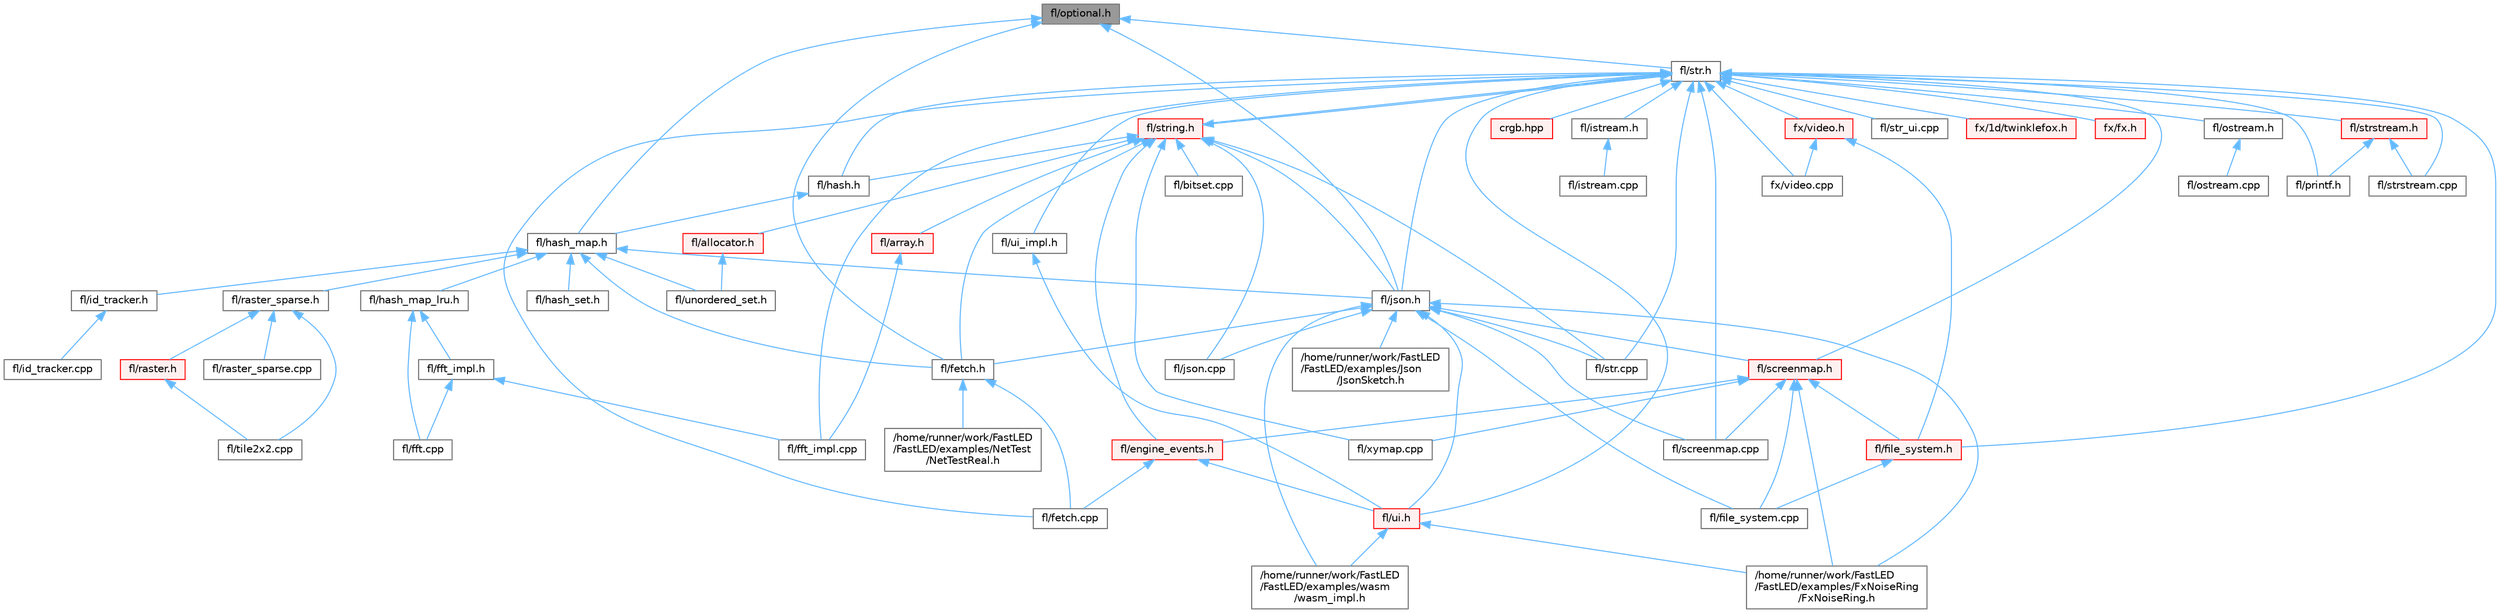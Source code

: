 digraph "fl/optional.h"
{
 // INTERACTIVE_SVG=YES
 // LATEX_PDF_SIZE
  bgcolor="transparent";
  edge [fontname=Helvetica,fontsize=10,labelfontname=Helvetica,labelfontsize=10];
  node [fontname=Helvetica,fontsize=10,shape=box,height=0.2,width=0.4];
  Node1 [id="Node000001",label="fl/optional.h",height=0.2,width=0.4,color="gray40", fillcolor="grey60", style="filled", fontcolor="black",tooltip=" "];
  Node1 -> Node2 [id="edge1_Node000001_Node000002",dir="back",color="steelblue1",style="solid",tooltip=" "];
  Node2 [id="Node000002",label="fl/fetch.h",height=0.2,width=0.4,color="grey40", fillcolor="white", style="filled",URL="$d6/d6a/fetch_8h.html",tooltip="Unified HTTP fetch API for FastLED (cross-platform)"];
  Node2 -> Node3 [id="edge2_Node000002_Node000003",dir="back",color="steelblue1",style="solid",tooltip=" "];
  Node3 [id="Node000003",label="/home/runner/work/FastLED\l/FastLED/examples/NetTest\l/NetTestReal.h",height=0.2,width=0.4,color="grey40", fillcolor="white", style="filled",URL="$d5/dec/_net_test_real_8h.html",tooltip=" "];
  Node2 -> Node4 [id="edge3_Node000002_Node000004",dir="back",color="steelblue1",style="solid",tooltip=" "];
  Node4 [id="Node000004",label="fl/fetch.cpp",height=0.2,width=0.4,color="grey40", fillcolor="white", style="filled",URL="$d9/ddd/fetch_8cpp.html",tooltip=" "];
  Node1 -> Node5 [id="edge4_Node000001_Node000005",dir="back",color="steelblue1",style="solid",tooltip=" "];
  Node5 [id="Node000005",label="fl/hash_map.h",height=0.2,width=0.4,color="grey40", fillcolor="white", style="filled",URL="$d6/d13/hash__map_8h.html",tooltip=" "];
  Node5 -> Node2 [id="edge5_Node000005_Node000002",dir="back",color="steelblue1",style="solid",tooltip=" "];
  Node5 -> Node6 [id="edge6_Node000005_Node000006",dir="back",color="steelblue1",style="solid",tooltip=" "];
  Node6 [id="Node000006",label="fl/hash_map_lru.h",height=0.2,width=0.4,color="grey40", fillcolor="white", style="filled",URL="$dd/d0c/hash__map__lru_8h.html",tooltip=" "];
  Node6 -> Node7 [id="edge7_Node000006_Node000007",dir="back",color="steelblue1",style="solid",tooltip=" "];
  Node7 [id="Node000007",label="fl/fft.cpp",height=0.2,width=0.4,color="grey40", fillcolor="white", style="filled",URL="$db/d03/fft_8cpp.html",tooltip=" "];
  Node6 -> Node8 [id="edge8_Node000006_Node000008",dir="back",color="steelblue1",style="solid",tooltip=" "];
  Node8 [id="Node000008",label="fl/fft_impl.h",height=0.2,width=0.4,color="grey40", fillcolor="white", style="filled",URL="$df/d73/fft__impl_8h.html",tooltip=" "];
  Node8 -> Node7 [id="edge9_Node000008_Node000007",dir="back",color="steelblue1",style="solid",tooltip=" "];
  Node8 -> Node9 [id="edge10_Node000008_Node000009",dir="back",color="steelblue1",style="solid",tooltip=" "];
  Node9 [id="Node000009",label="fl/fft_impl.cpp",height=0.2,width=0.4,color="grey40", fillcolor="white", style="filled",URL="$d1/dff/fft__impl_8cpp.html",tooltip=" "];
  Node5 -> Node10 [id="edge11_Node000005_Node000010",dir="back",color="steelblue1",style="solid",tooltip=" "];
  Node10 [id="Node000010",label="fl/hash_set.h",height=0.2,width=0.4,color="grey40", fillcolor="white", style="filled",URL="$dc/de3/hash__set_8h.html",tooltip=" "];
  Node5 -> Node11 [id="edge12_Node000005_Node000011",dir="back",color="steelblue1",style="solid",tooltip=" "];
  Node11 [id="Node000011",label="fl/id_tracker.h",height=0.2,width=0.4,color="grey40", fillcolor="white", style="filled",URL="$df/d0a/id__tracker_8h.html",tooltip=" "];
  Node11 -> Node12 [id="edge13_Node000011_Node000012",dir="back",color="steelblue1",style="solid",tooltip=" "];
  Node12 [id="Node000012",label="fl/id_tracker.cpp",height=0.2,width=0.4,color="grey40", fillcolor="white", style="filled",URL="$df/de6/id__tracker_8cpp.html",tooltip=" "];
  Node5 -> Node13 [id="edge14_Node000005_Node000013",dir="back",color="steelblue1",style="solid",tooltip=" "];
  Node13 [id="Node000013",label="fl/json.h",height=0.2,width=0.4,color="grey40", fillcolor="white", style="filled",URL="$d7/d91/fl_2json_8h.html",tooltip="FastLED's Elegant JSON Library: fl::Json"];
  Node13 -> Node14 [id="edge15_Node000013_Node000014",dir="back",color="steelblue1",style="solid",tooltip=" "];
  Node14 [id="Node000014",label="/home/runner/work/FastLED\l/FastLED/examples/FxNoiseRing\l/FxNoiseRing.h",height=0.2,width=0.4,color="grey40", fillcolor="white", style="filled",URL="$d5/d77/_fx_noise_ring_8h.html",tooltip=" "];
  Node13 -> Node15 [id="edge16_Node000013_Node000015",dir="back",color="steelblue1",style="solid",tooltip=" "];
  Node15 [id="Node000015",label="/home/runner/work/FastLED\l/FastLED/examples/Json\l/JsonSketch.h",height=0.2,width=0.4,color="grey40", fillcolor="white", style="filled",URL="$d0/dd3/_json_sketch_8h.html",tooltip=" "];
  Node13 -> Node16 [id="edge17_Node000013_Node000016",dir="back",color="steelblue1",style="solid",tooltip=" "];
  Node16 [id="Node000016",label="/home/runner/work/FastLED\l/FastLED/examples/wasm\l/wasm_impl.h",height=0.2,width=0.4,color="grey40", fillcolor="white", style="filled",URL="$da/d40/wasm__impl_8h.html",tooltip=" "];
  Node13 -> Node2 [id="edge18_Node000013_Node000002",dir="back",color="steelblue1",style="solid",tooltip=" "];
  Node13 -> Node17 [id="edge19_Node000013_Node000017",dir="back",color="steelblue1",style="solid",tooltip=" "];
  Node17 [id="Node000017",label="fl/file_system.cpp",height=0.2,width=0.4,color="grey40", fillcolor="white", style="filled",URL="$d4/d37/file__system_8cpp.html",tooltip=" "];
  Node13 -> Node18 [id="edge20_Node000013_Node000018",dir="back",color="steelblue1",style="solid",tooltip=" "];
  Node18 [id="Node000018",label="fl/json.cpp",height=0.2,width=0.4,color="grey40", fillcolor="white", style="filled",URL="$dd/d55/json_8cpp.html",tooltip=" "];
  Node13 -> Node19 [id="edge21_Node000013_Node000019",dir="back",color="steelblue1",style="solid",tooltip=" "];
  Node19 [id="Node000019",label="fl/screenmap.cpp",height=0.2,width=0.4,color="grey40", fillcolor="white", style="filled",URL="$d9/d6f/screenmap_8cpp.html",tooltip=" "];
  Node13 -> Node20 [id="edge22_Node000013_Node000020",dir="back",color="steelblue1",style="solid",tooltip=" "];
  Node20 [id="Node000020",label="fl/screenmap.h",height=0.2,width=0.4,color="red", fillcolor="#FFF0F0", style="filled",URL="$d7/d97/screenmap_8h.html",tooltip=" "];
  Node20 -> Node14 [id="edge23_Node000020_Node000014",dir="back",color="steelblue1",style="solid",tooltip=" "];
  Node20 -> Node174 [id="edge24_Node000020_Node000174",dir="back",color="steelblue1",style="solid",tooltip=" "];
  Node174 [id="Node000174",label="fl/engine_events.h",height=0.2,width=0.4,color="red", fillcolor="#FFF0F0", style="filled",URL="$db/dc0/engine__events_8h.html",tooltip=" "];
  Node174 -> Node4 [id="edge25_Node000174_Node000004",dir="back",color="steelblue1",style="solid",tooltip=" "];
  Node174 -> Node176 [id="edge26_Node000174_Node000176",dir="back",color="steelblue1",style="solid",tooltip=" "];
  Node176 [id="Node000176",label="fl/ui.h",height=0.2,width=0.4,color="red", fillcolor="#FFF0F0", style="filled",URL="$d9/d3b/ui_8h.html",tooltip=" "];
  Node176 -> Node14 [id="edge27_Node000176_Node000014",dir="back",color="steelblue1",style="solid",tooltip=" "];
  Node176 -> Node16 [id="edge28_Node000176_Node000016",dir="back",color="steelblue1",style="solid",tooltip=" "];
  Node20 -> Node17 [id="edge29_Node000020_Node000017",dir="back",color="steelblue1",style="solid",tooltip=" "];
  Node20 -> Node185 [id="edge30_Node000020_Node000185",dir="back",color="steelblue1",style="solid",tooltip=" "];
  Node185 [id="Node000185",label="fl/file_system.h",height=0.2,width=0.4,color="red", fillcolor="#FFF0F0", style="filled",URL="$d6/d8d/file__system_8h.html",tooltip=" "];
  Node185 -> Node17 [id="edge31_Node000185_Node000017",dir="back",color="steelblue1",style="solid",tooltip=" "];
  Node20 -> Node19 [id="edge32_Node000020_Node000019",dir="back",color="steelblue1",style="solid",tooltip=" "];
  Node20 -> Node193 [id="edge33_Node000020_Node000193",dir="back",color="steelblue1",style="solid",tooltip=" "];
  Node193 [id="Node000193",label="fl/xymap.cpp",height=0.2,width=0.4,color="grey40", fillcolor="white", style="filled",URL="$d7/d09/xymap_8cpp.html",tooltip=" "];
  Node13 -> Node194 [id="edge34_Node000013_Node000194",dir="back",color="steelblue1",style="solid",tooltip=" "];
  Node194 [id="Node000194",label="fl/str.cpp",height=0.2,width=0.4,color="grey40", fillcolor="white", style="filled",URL="$d1/d1f/str_8cpp.html",tooltip=" "];
  Node13 -> Node176 [id="edge35_Node000013_Node000176",dir="back",color="steelblue1",style="solid",tooltip=" "];
  Node5 -> Node195 [id="edge36_Node000005_Node000195",dir="back",color="steelblue1",style="solid",tooltip=" "];
  Node195 [id="Node000195",label="fl/raster_sparse.h",height=0.2,width=0.4,color="grey40", fillcolor="white", style="filled",URL="$d4/df9/raster__sparse_8h.html",tooltip=" "];
  Node195 -> Node196 [id="edge37_Node000195_Node000196",dir="back",color="steelblue1",style="solid",tooltip=" "];
  Node196 [id="Node000196",label="fl/raster.h",height=0.2,width=0.4,color="red", fillcolor="#FFF0F0", style="filled",URL="$d1/d1e/raster_8h.html",tooltip=" "];
  Node196 -> Node197 [id="edge38_Node000196_Node000197",dir="back",color="steelblue1",style="solid",tooltip=" "];
  Node197 [id="Node000197",label="fl/tile2x2.cpp",height=0.2,width=0.4,color="grey40", fillcolor="white", style="filled",URL="$db/d15/tile2x2_8cpp.html",tooltip=" "];
  Node195 -> Node200 [id="edge39_Node000195_Node000200",dir="back",color="steelblue1",style="solid",tooltip=" "];
  Node200 [id="Node000200",label="fl/raster_sparse.cpp",height=0.2,width=0.4,color="grey40", fillcolor="white", style="filled",URL="$d7/d58/raster__sparse_8cpp.html",tooltip=" "];
  Node195 -> Node197 [id="edge40_Node000195_Node000197",dir="back",color="steelblue1",style="solid",tooltip=" "];
  Node5 -> Node201 [id="edge41_Node000005_Node000201",dir="back",color="steelblue1",style="solid",tooltip=" "];
  Node201 [id="Node000201",label="fl/unordered_set.h",height=0.2,width=0.4,color="grey40", fillcolor="white", style="filled",URL="$df/d26/unordered__set_8h.html",tooltip=" "];
  Node1 -> Node13 [id="edge42_Node000001_Node000013",dir="back",color="steelblue1",style="solid",tooltip=" "];
  Node1 -> Node202 [id="edge43_Node000001_Node000202",dir="back",color="steelblue1",style="solid",tooltip=" "];
  Node202 [id="Node000202",label="fl/str.h",height=0.2,width=0.4,color="grey40", fillcolor="white", style="filled",URL="$d1/d93/str_8h.html",tooltip=" "];
  Node202 -> Node156 [id="edge44_Node000202_Node000156",dir="back",color="steelblue1",style="solid",tooltip=" "];
  Node156 [id="Node000156",label="crgb.hpp",height=0.2,width=0.4,color="red", fillcolor="#FFF0F0", style="filled",URL="$d0/d4b/crgb_8hpp.html",tooltip="Defines utility functions for the red, green, and blue (RGB) pixel struct."];
  Node202 -> Node4 [id="edge45_Node000202_Node000004",dir="back",color="steelblue1",style="solid",tooltip=" "];
  Node202 -> Node9 [id="edge46_Node000202_Node000009",dir="back",color="steelblue1",style="solid",tooltip=" "];
  Node202 -> Node185 [id="edge47_Node000202_Node000185",dir="back",color="steelblue1",style="solid",tooltip=" "];
  Node202 -> Node203 [id="edge48_Node000202_Node000203",dir="back",color="steelblue1",style="solid",tooltip=" "];
  Node203 [id="Node000203",label="fl/hash.h",height=0.2,width=0.4,color="grey40", fillcolor="white", style="filled",URL="$db/dfb/hash_8h.html",tooltip=" "];
  Node203 -> Node5 [id="edge49_Node000203_Node000005",dir="back",color="steelblue1",style="solid",tooltip=" "];
  Node202 -> Node204 [id="edge50_Node000202_Node000204",dir="back",color="steelblue1",style="solid",tooltip=" "];
  Node204 [id="Node000204",label="fl/istream.h",height=0.2,width=0.4,color="grey40", fillcolor="white", style="filled",URL="$db/dc9/istream_8h.html",tooltip=" "];
  Node204 -> Node205 [id="edge51_Node000204_Node000205",dir="back",color="steelblue1",style="solid",tooltip=" "];
  Node205 [id="Node000205",label="fl/istream.cpp",height=0.2,width=0.4,color="grey40", fillcolor="white", style="filled",URL="$d7/d52/istream_8cpp.html",tooltip=" "];
  Node202 -> Node13 [id="edge52_Node000202_Node000013",dir="back",color="steelblue1",style="solid",tooltip=" "];
  Node202 -> Node206 [id="edge53_Node000202_Node000206",dir="back",color="steelblue1",style="solid",tooltip=" "];
  Node206 [id="Node000206",label="fl/ostream.h",height=0.2,width=0.4,color="grey40", fillcolor="white", style="filled",URL="$dc/d64/ostream_8h.html",tooltip=" "];
  Node206 -> Node207 [id="edge54_Node000206_Node000207",dir="back",color="steelblue1",style="solid",tooltip=" "];
  Node207 [id="Node000207",label="fl/ostream.cpp",height=0.2,width=0.4,color="grey40", fillcolor="white", style="filled",URL="$dd/d66/ostream_8cpp.html",tooltip=" "];
  Node202 -> Node208 [id="edge55_Node000202_Node000208",dir="back",color="steelblue1",style="solid",tooltip=" "];
  Node208 [id="Node000208",label="fl/printf.h",height=0.2,width=0.4,color="grey40", fillcolor="white", style="filled",URL="$d3/d6b/printf_8h.html",tooltip=" "];
  Node202 -> Node19 [id="edge56_Node000202_Node000019",dir="back",color="steelblue1",style="solid",tooltip=" "];
  Node202 -> Node20 [id="edge57_Node000202_Node000020",dir="back",color="steelblue1",style="solid",tooltip=" "];
  Node202 -> Node194 [id="edge58_Node000202_Node000194",dir="back",color="steelblue1",style="solid",tooltip=" "];
  Node202 -> Node209 [id="edge59_Node000202_Node000209",dir="back",color="steelblue1",style="solid",tooltip=" "];
  Node209 [id="Node000209",label="fl/str_ui.cpp",height=0.2,width=0.4,color="grey40", fillcolor="white", style="filled",URL="$da/d80/str__ui_8cpp.html",tooltip=" "];
  Node202 -> Node210 [id="edge60_Node000202_Node000210",dir="back",color="steelblue1",style="solid",tooltip=" "];
  Node210 [id="Node000210",label="fl/string.h",height=0.2,width=0.4,color="red", fillcolor="#FFF0F0", style="filled",URL="$da/d66/string_8h.html",tooltip=" "];
  Node210 -> Node211 [id="edge61_Node000210_Node000211",dir="back",color="steelblue1",style="solid",tooltip=" "];
  Node211 [id="Node000211",label="fl/allocator.h",height=0.2,width=0.4,color="red", fillcolor="#FFF0F0", style="filled",URL="$da/da9/allocator_8h.html",tooltip=" "];
  Node211 -> Node201 [id="edge62_Node000211_Node000201",dir="back",color="steelblue1",style="solid",tooltip=" "];
  Node210 -> Node301 [id="edge63_Node000210_Node000301",dir="back",color="steelblue1",style="solid",tooltip=" "];
  Node301 [id="Node000301",label="fl/array.h",height=0.2,width=0.4,color="red", fillcolor="#FFF0F0", style="filled",URL="$db/d63/array_8h.html",tooltip=" "];
  Node301 -> Node9 [id="edge64_Node000301_Node000009",dir="back",color="steelblue1",style="solid",tooltip=" "];
  Node210 -> Node302 [id="edge65_Node000210_Node000302",dir="back",color="steelblue1",style="solid",tooltip=" "];
  Node302 [id="Node000302",label="fl/bitset.cpp",height=0.2,width=0.4,color="grey40", fillcolor="white", style="filled",URL="$dc/d7b/bitset_8cpp.html",tooltip=" "];
  Node210 -> Node174 [id="edge66_Node000210_Node000174",dir="back",color="steelblue1",style="solid",tooltip=" "];
  Node210 -> Node2 [id="edge67_Node000210_Node000002",dir="back",color="steelblue1",style="solid",tooltip=" "];
  Node210 -> Node203 [id="edge68_Node000210_Node000203",dir="back",color="steelblue1",style="solid",tooltip=" "];
  Node210 -> Node18 [id="edge69_Node000210_Node000018",dir="back",color="steelblue1",style="solid",tooltip=" "];
  Node210 -> Node13 [id="edge70_Node000210_Node000013",dir="back",color="steelblue1",style="solid",tooltip=" "];
  Node210 -> Node194 [id="edge71_Node000210_Node000194",dir="back",color="steelblue1",style="solid",tooltip=" "];
  Node210 -> Node202 [id="edge72_Node000210_Node000202",dir="back",color="steelblue1",style="solid",tooltip=" "];
  Node210 -> Node193 [id="edge73_Node000210_Node000193",dir="back",color="steelblue1",style="solid",tooltip=" "];
  Node202 -> Node248 [id="edge74_Node000202_Node000248",dir="back",color="steelblue1",style="solid",tooltip=" "];
  Node248 [id="Node000248",label="fl/strstream.cpp",height=0.2,width=0.4,color="grey40", fillcolor="white", style="filled",URL="$d3/d80/strstream_8cpp.html",tooltip=" "];
  Node202 -> Node321 [id="edge75_Node000202_Node000321",dir="back",color="steelblue1",style="solid",tooltip=" "];
  Node321 [id="Node000321",label="fl/strstream.h",height=0.2,width=0.4,color="red", fillcolor="#FFF0F0", style="filled",URL="$d8/d00/strstream_8h.html",tooltip=" "];
  Node321 -> Node208 [id="edge76_Node000321_Node000208",dir="back",color="steelblue1",style="solid",tooltip=" "];
  Node321 -> Node248 [id="edge77_Node000321_Node000248",dir="back",color="steelblue1",style="solid",tooltip=" "];
  Node202 -> Node176 [id="edge78_Node000202_Node000176",dir="back",color="steelblue1",style="solid",tooltip=" "];
  Node202 -> Node280 [id="edge79_Node000202_Node000280",dir="back",color="steelblue1",style="solid",tooltip=" "];
  Node280 [id="Node000280",label="fl/ui_impl.h",height=0.2,width=0.4,color="grey40", fillcolor="white", style="filled",URL="$d6/dc0/ui__impl_8h.html",tooltip=" "];
  Node280 -> Node176 [id="edge80_Node000280_Node000176",dir="back",color="steelblue1",style="solid",tooltip=" "];
  Node202 -> Node144 [id="edge81_Node000202_Node000144",dir="back",color="steelblue1",style="solid",tooltip=" "];
  Node144 [id="Node000144",label="fx/1d/twinklefox.h",height=0.2,width=0.4,color="red", fillcolor="#FFF0F0", style="filled",URL="$d1/df6/twinklefox_8h.html",tooltip=" "];
  Node202 -> Node287 [id="edge82_Node000202_Node000287",dir="back",color="steelblue1",style="solid",tooltip=" "];
  Node287 [id="Node000287",label="fx/fx.h",height=0.2,width=0.4,color="red", fillcolor="#FFF0F0", style="filled",URL="$d2/d0c/fx_8h.html",tooltip=" "];
  Node202 -> Node187 [id="edge83_Node000202_Node000187",dir="back",color="steelblue1",style="solid",tooltip=" "];
  Node187 [id="Node000187",label="fx/video.cpp",height=0.2,width=0.4,color="grey40", fillcolor="white", style="filled",URL="$d0/d05/video_8cpp.html",tooltip=" "];
  Node202 -> Node262 [id="edge84_Node000202_Node000262",dir="back",color="steelblue1",style="solid",tooltip=" "];
  Node262 [id="Node000262",label="fx/video.h",height=0.2,width=0.4,color="red", fillcolor="#FFF0F0", style="filled",URL="$dd/d78/video_8h.html",tooltip=" "];
  Node262 -> Node185 [id="edge85_Node000262_Node000185",dir="back",color="steelblue1",style="solid",tooltip=" "];
  Node262 -> Node187 [id="edge86_Node000262_Node000187",dir="back",color="steelblue1",style="solid",tooltip=" "];
}
